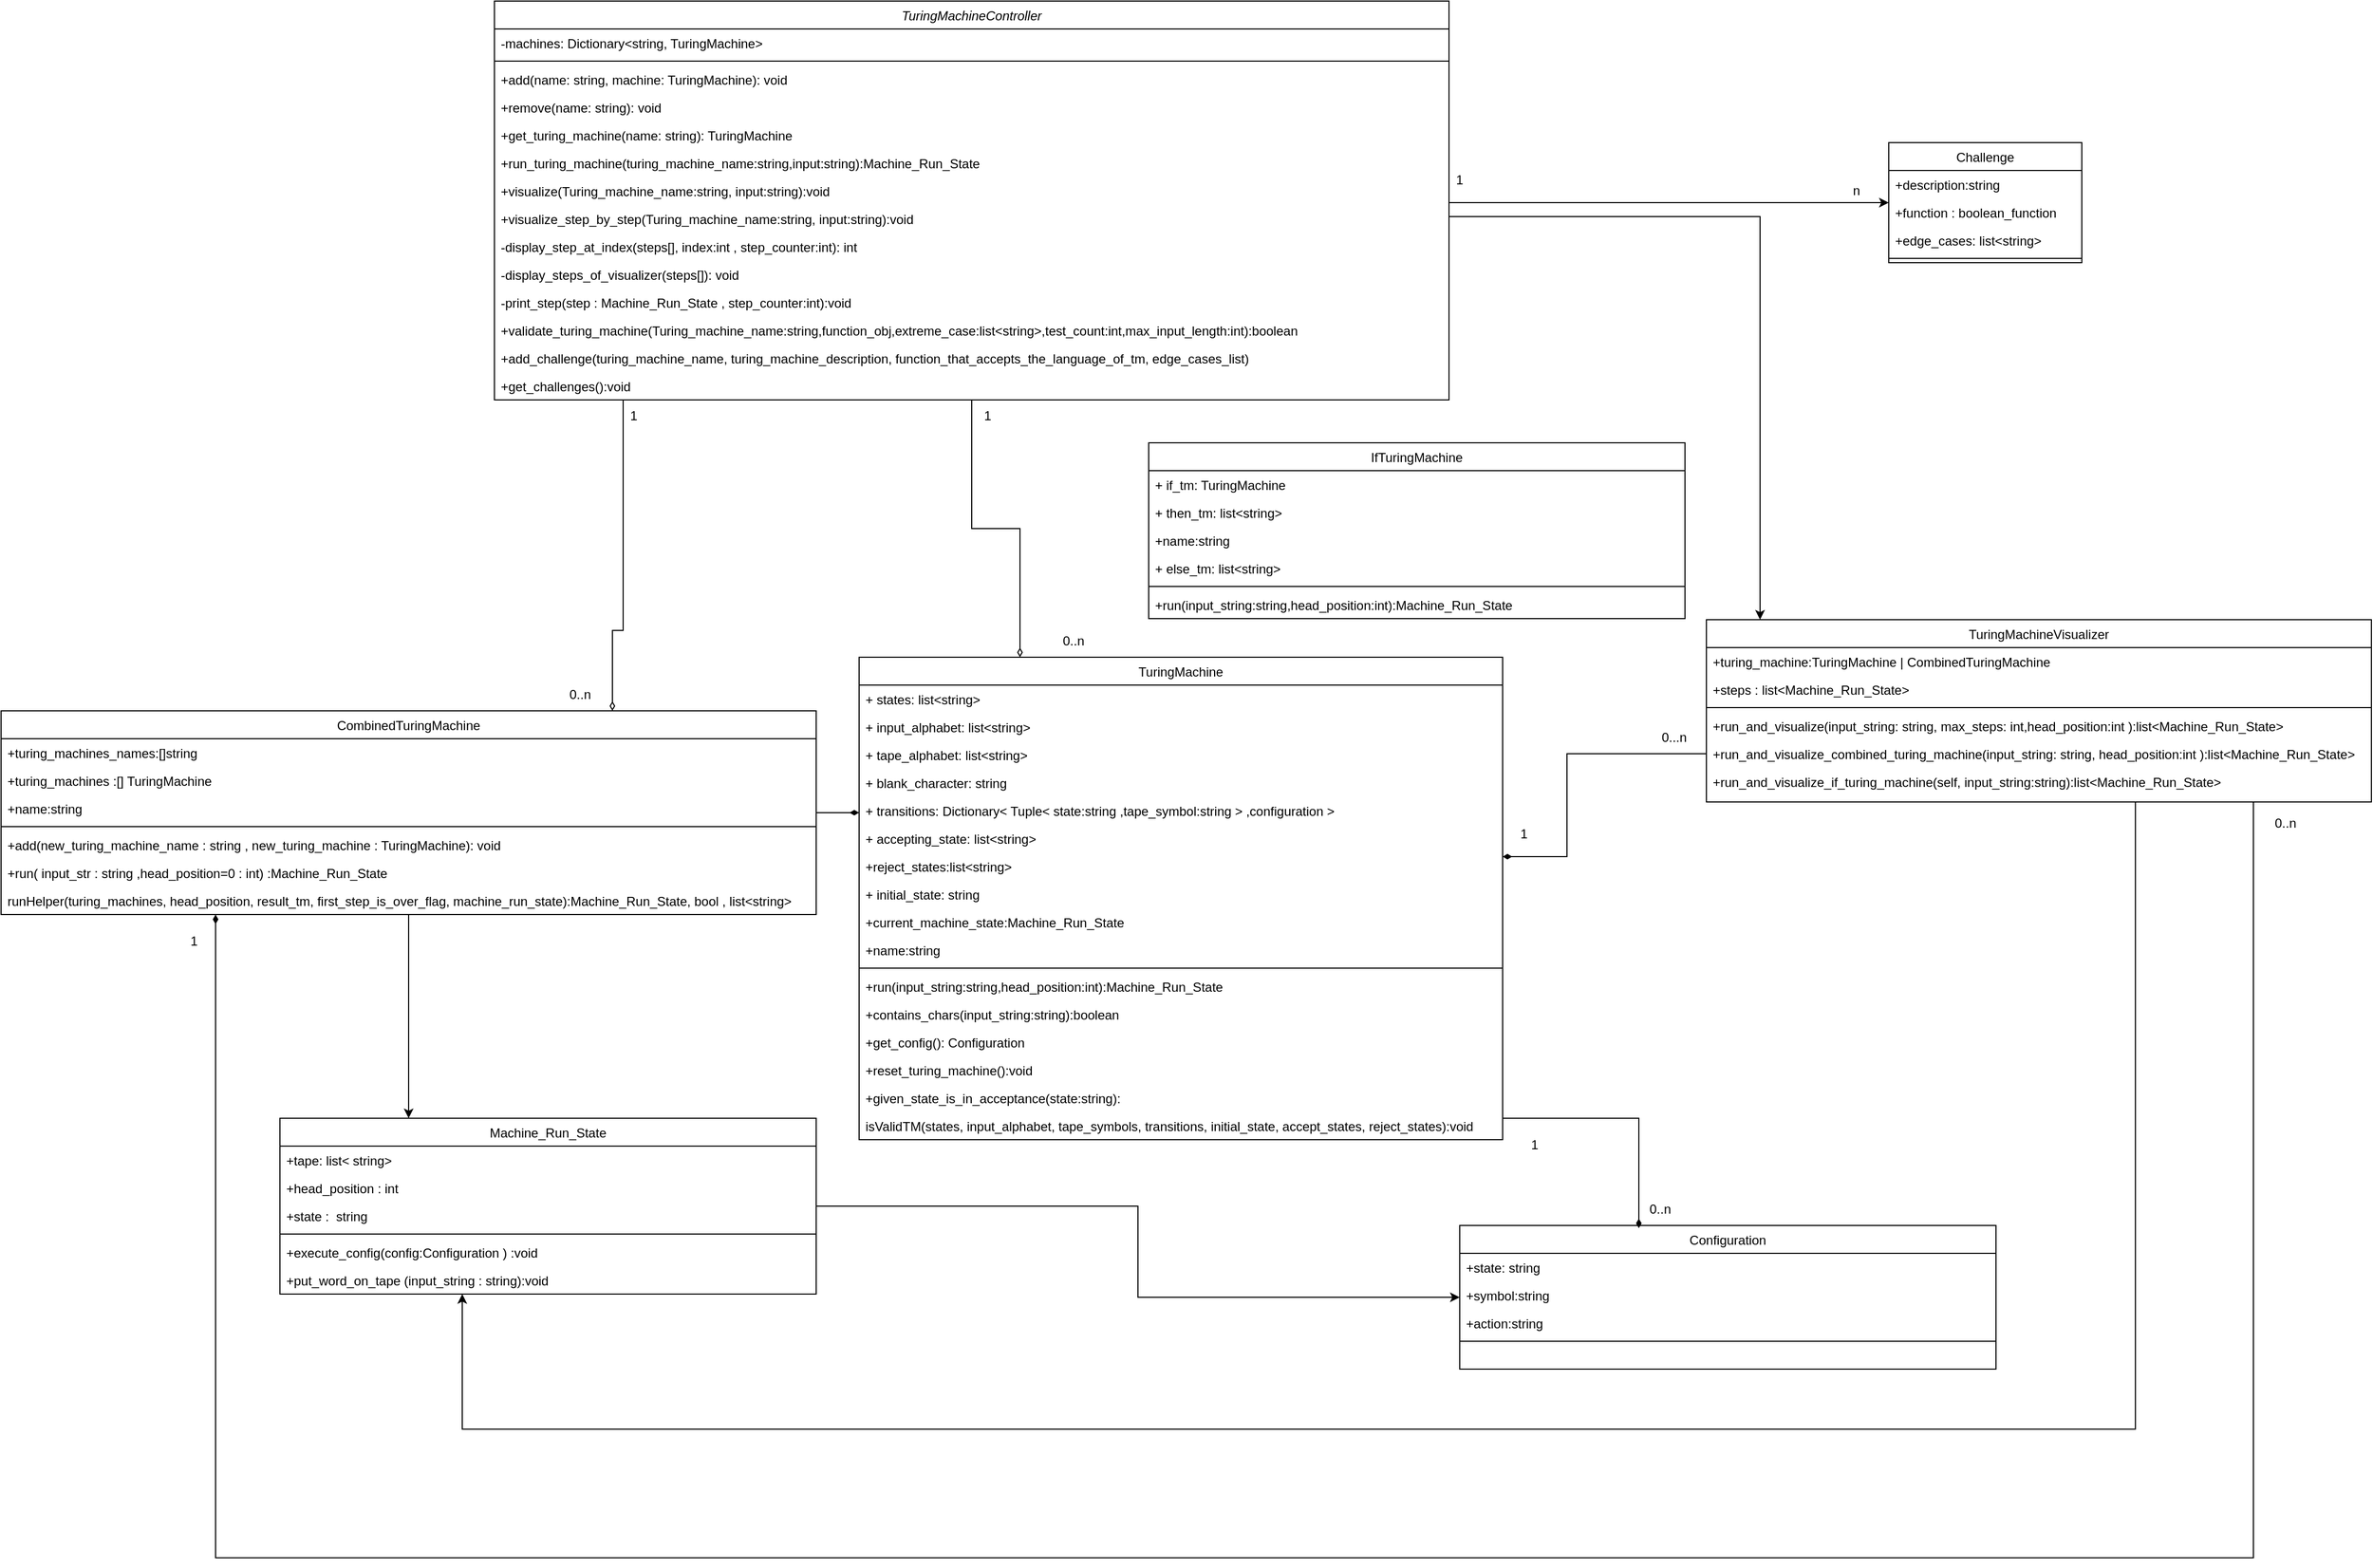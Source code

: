 <mxfile version="24.0.2" type="device">
  <diagram id="C5RBs43oDa-KdzZeNtuy" name="Page-1">
    <mxGraphModel dx="5106" dy="1413" grid="1" gridSize="10" guides="1" tooltips="1" connect="1" arrows="1" fold="1" page="1" pageScale="1" pageWidth="827" pageHeight="1169" math="0" shadow="0">
      <root>
        <mxCell id="WIyWlLk6GJQsqaUBKTNV-0" />
        <mxCell id="WIyWlLk6GJQsqaUBKTNV-1" parent="WIyWlLk6GJQsqaUBKTNV-0" />
        <mxCell id="g4h2Sq82lIJ0HP0wi4-Y-60" style="edgeStyle=orthogonalEdgeStyle;rounded=0;orthogonalLoop=1;jettySize=auto;html=1;entryX=0.25;entryY=0;entryDx=0;entryDy=0;endArrow=diamondThin;endFill=0;" parent="WIyWlLk6GJQsqaUBKTNV-1" source="zkfFHV4jXpPFQw0GAbJ--0" target="g4h2Sq82lIJ0HP0wi4-Y-21" edge="1">
          <mxGeometry relative="1" as="geometry" />
        </mxCell>
        <mxCell id="g4h2Sq82lIJ0HP0wi4-Y-63" style="edgeStyle=orthogonalEdgeStyle;rounded=0;orthogonalLoop=1;jettySize=auto;html=1;endArrow=diamondThin;endFill=0;" parent="WIyWlLk6GJQsqaUBKTNV-1" source="zkfFHV4jXpPFQw0GAbJ--0" target="zkfFHV4jXpPFQw0GAbJ--6" edge="1">
          <mxGeometry relative="1" as="geometry">
            <Array as="points">
              <mxPoint x="-1410" y="595" />
              <mxPoint x="-1420" y="595" />
            </Array>
          </mxGeometry>
        </mxCell>
        <mxCell id="g4h2Sq82lIJ0HP0wi4-Y-76" style="edgeStyle=orthogonalEdgeStyle;rounded=0;orthogonalLoop=1;jettySize=auto;html=1;" parent="WIyWlLk6GJQsqaUBKTNV-1" source="zkfFHV4jXpPFQw0GAbJ--0" target="g4h2Sq82lIJ0HP0wi4-Y-53" edge="1">
          <mxGeometry relative="1" as="geometry">
            <Array as="points">
              <mxPoint x="-350" y="209" />
            </Array>
          </mxGeometry>
        </mxCell>
        <mxCell id="qz5axvLs52qOCtzaKXQh-25" style="edgeStyle=orthogonalEdgeStyle;rounded=0;orthogonalLoop=1;jettySize=auto;html=1;" edge="1" parent="WIyWlLk6GJQsqaUBKTNV-1" source="zkfFHV4jXpPFQw0GAbJ--0" target="qz5axvLs52qOCtzaKXQh-0">
          <mxGeometry relative="1" as="geometry">
            <Array as="points">
              <mxPoint x="-580" y="196" />
              <mxPoint x="-580" y="196" />
            </Array>
          </mxGeometry>
        </mxCell>
        <mxCell id="zkfFHV4jXpPFQw0GAbJ--0" value="TuringMachineController" style="swimlane;fontStyle=2;align=center;verticalAlign=top;childLayout=stackLayout;horizontal=1;startSize=26;horizontalStack=0;resizeParent=1;resizeLast=0;collapsible=1;marginBottom=0;rounded=0;shadow=0;strokeWidth=1;" parent="WIyWlLk6GJQsqaUBKTNV-1" vertex="1">
          <mxGeometry x="-1530" y="8" width="890" height="372" as="geometry">
            <mxRectangle x="230" y="140" width="160" height="26" as="alternateBounds" />
          </mxGeometry>
        </mxCell>
        <mxCell id="zkfFHV4jXpPFQw0GAbJ--1" value="-machines: Dictionary&lt;string, TuringMachine&gt;" style="text;align=left;verticalAlign=top;spacingLeft=4;spacingRight=4;overflow=hidden;rotatable=0;points=[[0,0.5],[1,0.5]];portConstraint=eastwest;" parent="zkfFHV4jXpPFQw0GAbJ--0" vertex="1">
          <mxGeometry y="26" width="890" height="26" as="geometry" />
        </mxCell>
        <mxCell id="zkfFHV4jXpPFQw0GAbJ--4" value="" style="line;html=1;strokeWidth=1;align=left;verticalAlign=middle;spacingTop=-1;spacingLeft=3;spacingRight=3;rotatable=0;labelPosition=right;points=[];portConstraint=eastwest;" parent="zkfFHV4jXpPFQw0GAbJ--0" vertex="1">
          <mxGeometry y="52" width="890" height="8" as="geometry" />
        </mxCell>
        <mxCell id="zkfFHV4jXpPFQw0GAbJ--5" value="+add(name: string, machine: TuringMachine): void" style="text;align=left;verticalAlign=top;spacingLeft=4;spacingRight=4;overflow=hidden;rotatable=0;points=[[0,0.5],[1,0.5]];portConstraint=eastwest;" parent="zkfFHV4jXpPFQw0GAbJ--0" vertex="1">
          <mxGeometry y="60" width="890" height="26" as="geometry" />
        </mxCell>
        <mxCell id="g4h2Sq82lIJ0HP0wi4-Y-3" value="+remove(name: string): void" style="text;align=left;verticalAlign=top;spacingLeft=4;spacingRight=4;overflow=hidden;rotatable=0;points=[[0,0.5],[1,0.5]];portConstraint=eastwest;" parent="zkfFHV4jXpPFQw0GAbJ--0" vertex="1">
          <mxGeometry y="86" width="890" height="26" as="geometry" />
        </mxCell>
        <mxCell id="g4h2Sq82lIJ0HP0wi4-Y-5" value="+get_turing_machine(name: string): TuringMachine" style="text;align=left;verticalAlign=top;spacingLeft=4;spacingRight=4;overflow=hidden;rotatable=0;points=[[0,0.5],[1,0.5]];portConstraint=eastwest;" parent="zkfFHV4jXpPFQw0GAbJ--0" vertex="1">
          <mxGeometry y="112" width="890" height="26" as="geometry" />
        </mxCell>
        <mxCell id="g4h2Sq82lIJ0HP0wi4-Y-6" value="+run_turing_machine(turing_machine_name:string,input:string):Machine_Run_State" style="text;align=left;verticalAlign=top;spacingLeft=4;spacingRight=4;overflow=hidden;rotatable=0;points=[[0,0.5],[1,0.5]];portConstraint=eastwest;" parent="zkfFHV4jXpPFQw0GAbJ--0" vertex="1">
          <mxGeometry y="138" width="890" height="26" as="geometry" />
        </mxCell>
        <mxCell id="g4h2Sq82lIJ0HP0wi4-Y-11" value="+visualize(Turing_machine_name:string, input:string):void    " style="text;align=left;verticalAlign=top;spacingLeft=4;spacingRight=4;overflow=hidden;rotatable=0;points=[[0,0.5],[1,0.5]];portConstraint=eastwest;" parent="zkfFHV4jXpPFQw0GAbJ--0" vertex="1">
          <mxGeometry y="164" width="890" height="26" as="geometry" />
        </mxCell>
        <mxCell id="g4h2Sq82lIJ0HP0wi4-Y-10" value="+visualize_step_by_step(Turing_machine_name:string, input:string):void" style="text;align=left;verticalAlign=top;spacingLeft=4;spacingRight=4;overflow=hidden;rotatable=0;points=[[0,0.5],[1,0.5]];portConstraint=eastwest;" parent="zkfFHV4jXpPFQw0GAbJ--0" vertex="1">
          <mxGeometry y="190" width="890" height="26" as="geometry" />
        </mxCell>
        <mxCell id="g4h2Sq82lIJ0HP0wi4-Y-9" value="-display_step_at_index(steps[], index:int , step_counter:int): int" style="text;align=left;verticalAlign=top;spacingLeft=4;spacingRight=4;overflow=hidden;rotatable=0;points=[[0,0.5],[1,0.5]];portConstraint=eastwest;" parent="zkfFHV4jXpPFQw0GAbJ--0" vertex="1">
          <mxGeometry y="216" width="890" height="26" as="geometry" />
        </mxCell>
        <mxCell id="g4h2Sq82lIJ0HP0wi4-Y-12" value="-display_steps_of_visualizer(steps[]): void" style="text;align=left;verticalAlign=top;spacingLeft=4;spacingRight=4;overflow=hidden;rotatable=0;points=[[0,0.5],[1,0.5]];portConstraint=eastwest;" parent="zkfFHV4jXpPFQw0GAbJ--0" vertex="1">
          <mxGeometry y="242" width="890" height="26" as="geometry" />
        </mxCell>
        <mxCell id="g4h2Sq82lIJ0HP0wi4-Y-13" value="-print_step(step : Machine_Run_State , step_counter:int):void&#xa;" style="text;align=left;verticalAlign=top;spacingLeft=4;spacingRight=4;overflow=hidden;rotatable=0;points=[[0,0.5],[1,0.5]];portConstraint=eastwest;" parent="zkfFHV4jXpPFQw0GAbJ--0" vertex="1">
          <mxGeometry y="268" width="890" height="26" as="geometry" />
        </mxCell>
        <mxCell id="g4h2Sq82lIJ0HP0wi4-Y-15" value="+validate_turing_machine(Turing_machine_name:string,function_obj,extreme_case:list&lt;string&gt;,test_count:int,max_input_length:int):boolean&#xa;" style="text;align=left;verticalAlign=top;spacingLeft=4;spacingRight=4;overflow=hidden;rotatable=0;points=[[0,0.5],[1,0.5]];portConstraint=eastwest;" parent="zkfFHV4jXpPFQw0GAbJ--0" vertex="1">
          <mxGeometry y="294" width="890" height="26" as="geometry" />
        </mxCell>
        <mxCell id="qz5axvLs52qOCtzaKXQh-8" value="+add_challenge(turing_machine_name, turing_machine_description, function_that_accepts_the_language_of_tm, edge_cases_list)" style="text;align=left;verticalAlign=top;spacingLeft=4;spacingRight=4;overflow=hidden;rotatable=0;points=[[0,0.5],[1,0.5]];portConstraint=eastwest;" vertex="1" parent="zkfFHV4jXpPFQw0GAbJ--0">
          <mxGeometry y="320" width="890" height="26" as="geometry" />
        </mxCell>
        <mxCell id="qz5axvLs52qOCtzaKXQh-52" value="+get_challenges():void " style="text;align=left;verticalAlign=top;spacingLeft=4;spacingRight=4;overflow=hidden;rotatable=0;points=[[0,0.5],[1,0.5]];portConstraint=eastwest;" vertex="1" parent="zkfFHV4jXpPFQw0GAbJ--0">
          <mxGeometry y="346" width="890" height="26" as="geometry" />
        </mxCell>
        <mxCell id="g4h2Sq82lIJ0HP0wi4-Y-65" style="edgeStyle=orthogonalEdgeStyle;rounded=0;orthogonalLoop=1;jettySize=auto;html=1;endArrow=diamondThin;endFill=1;" parent="WIyWlLk6GJQsqaUBKTNV-1" source="zkfFHV4jXpPFQw0GAbJ--6" target="g4h2Sq82lIJ0HP0wi4-Y-21" edge="1">
          <mxGeometry relative="1" as="geometry">
            <Array as="points">
              <mxPoint x="-1170" y="740" />
              <mxPoint x="-1170" y="740" />
            </Array>
          </mxGeometry>
        </mxCell>
        <mxCell id="g4h2Sq82lIJ0HP0wi4-Y-67" style="edgeStyle=orthogonalEdgeStyle;rounded=0;orthogonalLoop=1;jettySize=auto;html=1;" parent="WIyWlLk6GJQsqaUBKTNV-1" source="zkfFHV4jXpPFQw0GAbJ--6" target="g4h2Sq82lIJ0HP0wi4-Y-46" edge="1">
          <mxGeometry relative="1" as="geometry">
            <Array as="points">
              <mxPoint x="-1480" y="1162" />
            </Array>
          </mxGeometry>
        </mxCell>
        <mxCell id="zkfFHV4jXpPFQw0GAbJ--6" value="CombinedTuringMachine" style="swimlane;fontStyle=0;align=center;verticalAlign=top;childLayout=stackLayout;horizontal=1;startSize=26;horizontalStack=0;resizeParent=1;resizeLast=0;collapsible=1;marginBottom=0;rounded=0;shadow=0;strokeWidth=1;" parent="WIyWlLk6GJQsqaUBKTNV-1" vertex="1">
          <mxGeometry x="-1990" y="670" width="760" height="190" as="geometry">
            <mxRectangle x="130" y="380" width="160" height="26" as="alternateBounds" />
          </mxGeometry>
        </mxCell>
        <mxCell id="zkfFHV4jXpPFQw0GAbJ--7" value="+turing_machines_names:[]string" style="text;align=left;verticalAlign=top;spacingLeft=4;spacingRight=4;overflow=hidden;rotatable=0;points=[[0,0.5],[1,0.5]];portConstraint=eastwest;" parent="zkfFHV4jXpPFQw0GAbJ--6" vertex="1">
          <mxGeometry y="26" width="760" height="26" as="geometry" />
        </mxCell>
        <mxCell id="zkfFHV4jXpPFQw0GAbJ--8" value="+turing_machines :[] TuringMachine" style="text;align=left;verticalAlign=top;spacingLeft=4;spacingRight=4;overflow=hidden;rotatable=0;points=[[0,0.5],[1,0.5]];portConstraint=eastwest;rounded=0;shadow=0;html=0;" parent="zkfFHV4jXpPFQw0GAbJ--6" vertex="1">
          <mxGeometry y="52" width="760" height="26" as="geometry" />
        </mxCell>
        <mxCell id="qz5axvLs52qOCtzaKXQh-46" value="+name:string" style="text;align=left;verticalAlign=top;spacingLeft=4;spacingRight=4;overflow=hidden;rotatable=0;points=[[0,0.5],[1,0.5]];portConstraint=eastwest;" vertex="1" parent="zkfFHV4jXpPFQw0GAbJ--6">
          <mxGeometry y="78" width="760" height="26" as="geometry" />
        </mxCell>
        <mxCell id="zkfFHV4jXpPFQw0GAbJ--9" value="" style="line;html=1;strokeWidth=1;align=left;verticalAlign=middle;spacingTop=-1;spacingLeft=3;spacingRight=3;rotatable=0;labelPosition=right;points=[];portConstraint=eastwest;" parent="zkfFHV4jXpPFQw0GAbJ--6" vertex="1">
          <mxGeometry y="104" width="760" height="8" as="geometry" />
        </mxCell>
        <mxCell id="zkfFHV4jXpPFQw0GAbJ--11" value="+add(new_turing_machine_name : string , new_turing_machine : TuringMachine): void " style="text;align=left;verticalAlign=top;spacingLeft=4;spacingRight=4;overflow=hidden;rotatable=0;points=[[0,0.5],[1,0.5]];portConstraint=eastwest;" parent="zkfFHV4jXpPFQw0GAbJ--6" vertex="1">
          <mxGeometry y="112" width="760" height="26" as="geometry" />
        </mxCell>
        <mxCell id="g4h2Sq82lIJ0HP0wi4-Y-19" value="+run( input_str : string ,head_position=0 : int) :Machine_Run_State" style="text;align=left;verticalAlign=top;spacingLeft=4;spacingRight=4;overflow=hidden;rotatable=0;points=[[0,0.5],[1,0.5]];portConstraint=eastwest;" parent="zkfFHV4jXpPFQw0GAbJ--6" vertex="1">
          <mxGeometry y="138" width="760" height="26" as="geometry" />
        </mxCell>
        <mxCell id="qz5axvLs52qOCtzaKXQh-50" value="runHelper(turing_machines, head_position, result_tm, first_step_is_over_flag, machine_run_state):Machine_Run_State, bool , list&lt;string&gt;" style="text;align=left;verticalAlign=top;spacingLeft=4;spacingRight=4;overflow=hidden;rotatable=0;points=[[0,0.5],[1,0.5]];portConstraint=eastwest;" vertex="1" parent="zkfFHV4jXpPFQw0GAbJ--6">
          <mxGeometry y="164" width="760" height="26" as="geometry" />
        </mxCell>
        <mxCell id="g4h2Sq82lIJ0HP0wi4-Y-21" value="TuringMachine" style="swimlane;fontStyle=0;align=center;verticalAlign=top;childLayout=stackLayout;horizontal=1;startSize=26;horizontalStack=0;resizeParent=1;resizeLast=0;collapsible=1;marginBottom=0;rounded=0;shadow=0;strokeWidth=1;" parent="WIyWlLk6GJQsqaUBKTNV-1" vertex="1">
          <mxGeometry x="-1190" y="620" width="600" height="450" as="geometry">
            <mxRectangle x="130" y="380" width="160" height="26" as="alternateBounds" />
          </mxGeometry>
        </mxCell>
        <mxCell id="g4h2Sq82lIJ0HP0wi4-Y-22" value="+ states: list&lt;string&gt;" style="text;align=left;verticalAlign=top;spacingLeft=4;spacingRight=4;overflow=hidden;rotatable=0;points=[[0,0.5],[1,0.5]];portConstraint=eastwest;" parent="g4h2Sq82lIJ0HP0wi4-Y-21" vertex="1">
          <mxGeometry y="26" width="600" height="26" as="geometry" />
        </mxCell>
        <mxCell id="g4h2Sq82lIJ0HP0wi4-Y-29" value="+ input_alphabet: list&lt;string&gt;" style="text;align=left;verticalAlign=top;spacingLeft=4;spacingRight=4;overflow=hidden;rotatable=0;points=[[0,0.5],[1,0.5]];portConstraint=eastwest;" parent="g4h2Sq82lIJ0HP0wi4-Y-21" vertex="1">
          <mxGeometry y="52" width="600" height="26" as="geometry" />
        </mxCell>
        <mxCell id="g4h2Sq82lIJ0HP0wi4-Y-31" value="+ tape_alphabet: list&lt;string&gt;" style="text;align=left;verticalAlign=top;spacingLeft=4;spacingRight=4;overflow=hidden;rotatable=0;points=[[0,0.5],[1,0.5]];portConstraint=eastwest;rounded=0;shadow=0;html=0;" parent="g4h2Sq82lIJ0HP0wi4-Y-21" vertex="1">
          <mxGeometry y="78" width="600" height="26" as="geometry" />
        </mxCell>
        <mxCell id="g4h2Sq82lIJ0HP0wi4-Y-32" value="+ blank_character: string" style="text;align=left;verticalAlign=top;spacingLeft=4;spacingRight=4;overflow=hidden;rotatable=0;points=[[0,0.5],[1,0.5]];portConstraint=eastwest;" parent="g4h2Sq82lIJ0HP0wi4-Y-21" vertex="1">
          <mxGeometry y="104" width="600" height="26" as="geometry" />
        </mxCell>
        <mxCell id="g4h2Sq82lIJ0HP0wi4-Y-33" value="+ transitions: Dictionary&lt; Tuple&lt; state:string ,tape_symbol:string &gt; ,configuration &gt;" style="text;align=left;verticalAlign=top;spacingLeft=4;spacingRight=4;overflow=hidden;rotatable=0;points=[[0,0.5],[1,0.5]];portConstraint=eastwest;" parent="g4h2Sq82lIJ0HP0wi4-Y-21" vertex="1">
          <mxGeometry y="130" width="600" height="26" as="geometry" />
        </mxCell>
        <mxCell id="g4h2Sq82lIJ0HP0wi4-Y-34" value="+ accepting_state: list&lt;string&gt;" style="text;align=left;verticalAlign=top;spacingLeft=4;spacingRight=4;overflow=hidden;rotatable=0;points=[[0,0.5],[1,0.5]];portConstraint=eastwest;rounded=0;shadow=0;html=0;" parent="g4h2Sq82lIJ0HP0wi4-Y-21" vertex="1">
          <mxGeometry y="156" width="600" height="26" as="geometry" />
        </mxCell>
        <mxCell id="qz5axvLs52qOCtzaKXQh-48" value="+reject_states:list&lt;string&gt;" style="text;align=left;verticalAlign=top;spacingLeft=4;spacingRight=4;overflow=hidden;rotatable=0;points=[[0,0.5],[1,0.5]];portConstraint=eastwest;" vertex="1" parent="g4h2Sq82lIJ0HP0wi4-Y-21">
          <mxGeometry y="182" width="600" height="26" as="geometry" />
        </mxCell>
        <mxCell id="g4h2Sq82lIJ0HP0wi4-Y-30" value="+ initial_state: string" style="text;align=left;verticalAlign=top;spacingLeft=4;spacingRight=4;overflow=hidden;rotatable=0;points=[[0,0.5],[1,0.5]];portConstraint=eastwest;" parent="g4h2Sq82lIJ0HP0wi4-Y-21" vertex="1">
          <mxGeometry y="208" width="600" height="26" as="geometry" />
        </mxCell>
        <mxCell id="g4h2Sq82lIJ0HP0wi4-Y-28" value="+current_machine_state:Machine_Run_State" style="text;align=left;verticalAlign=top;spacingLeft=4;spacingRight=4;overflow=hidden;rotatable=0;points=[[0,0.5],[1,0.5]];portConstraint=eastwest;" parent="g4h2Sq82lIJ0HP0wi4-Y-21" vertex="1">
          <mxGeometry y="234" width="600" height="26" as="geometry" />
        </mxCell>
        <mxCell id="qz5axvLs52qOCtzaKXQh-45" value="+name:string" style="text;align=left;verticalAlign=top;spacingLeft=4;spacingRight=4;overflow=hidden;rotatable=0;points=[[0,0.5],[1,0.5]];portConstraint=eastwest;" vertex="1" parent="g4h2Sq82lIJ0HP0wi4-Y-21">
          <mxGeometry y="260" width="600" height="26" as="geometry" />
        </mxCell>
        <mxCell id="g4h2Sq82lIJ0HP0wi4-Y-25" value="" style="line;html=1;strokeWidth=1;align=left;verticalAlign=middle;spacingTop=-1;spacingLeft=3;spacingRight=3;rotatable=0;labelPosition=right;points=[];portConstraint=eastwest;" parent="g4h2Sq82lIJ0HP0wi4-Y-21" vertex="1">
          <mxGeometry y="286" width="600" height="8" as="geometry" />
        </mxCell>
        <mxCell id="g4h2Sq82lIJ0HP0wi4-Y-26" value="+run(input_string:string,head_position:int):Machine_Run_State" style="text;align=left;verticalAlign=top;spacingLeft=4;spacingRight=4;overflow=hidden;rotatable=0;points=[[0,0.5],[1,0.5]];portConstraint=eastwest;" parent="g4h2Sq82lIJ0HP0wi4-Y-21" vertex="1">
          <mxGeometry y="294" width="600" height="26" as="geometry" />
        </mxCell>
        <mxCell id="g4h2Sq82lIJ0HP0wi4-Y-27" value="+contains_chars(input_string:string):boolean" style="text;align=left;verticalAlign=top;spacingLeft=4;spacingRight=4;overflow=hidden;rotatable=0;points=[[0,0.5],[1,0.5]];portConstraint=eastwest;" parent="g4h2Sq82lIJ0HP0wi4-Y-21" vertex="1">
          <mxGeometry y="320" width="600" height="26" as="geometry" />
        </mxCell>
        <mxCell id="g4h2Sq82lIJ0HP0wi4-Y-36" value="+get_config(): Configuration" style="text;align=left;verticalAlign=top;spacingLeft=4;spacingRight=4;overflow=hidden;rotatable=0;points=[[0,0.5],[1,0.5]];portConstraint=eastwest;" parent="g4h2Sq82lIJ0HP0wi4-Y-21" vertex="1">
          <mxGeometry y="346" width="600" height="26" as="geometry" />
        </mxCell>
        <mxCell id="g4h2Sq82lIJ0HP0wi4-Y-37" value="+reset_turing_machine():void" style="text;align=left;verticalAlign=top;spacingLeft=4;spacingRight=4;overflow=hidden;rotatable=0;points=[[0,0.5],[1,0.5]];portConstraint=eastwest;" parent="g4h2Sq82lIJ0HP0wi4-Y-21" vertex="1">
          <mxGeometry y="372" width="600" height="26" as="geometry" />
        </mxCell>
        <mxCell id="g4h2Sq82lIJ0HP0wi4-Y-35" value="+given_state_is_in_acceptance(state:string):" style="text;align=left;verticalAlign=top;spacingLeft=4;spacingRight=4;overflow=hidden;rotatable=0;points=[[0,0.5],[1,0.5]];portConstraint=eastwest;" parent="g4h2Sq82lIJ0HP0wi4-Y-21" vertex="1">
          <mxGeometry y="398" width="600" height="26" as="geometry" />
        </mxCell>
        <mxCell id="qz5axvLs52qOCtzaKXQh-49" value="isValidTM(states, input_alphabet, tape_symbols, transitions, initial_state, accept_states, reject_states):void" style="text;align=left;verticalAlign=top;spacingLeft=4;spacingRight=4;overflow=hidden;rotatable=0;points=[[0,0.5],[1,0.5]];portConstraint=eastwest;" vertex="1" parent="g4h2Sq82lIJ0HP0wi4-Y-21">
          <mxGeometry y="424" width="600" height="26" as="geometry" />
        </mxCell>
        <mxCell id="g4h2Sq82lIJ0HP0wi4-Y-38" value="Configuration" style="swimlane;fontStyle=0;align=center;verticalAlign=top;childLayout=stackLayout;horizontal=1;startSize=26;horizontalStack=0;resizeParent=1;resizeLast=0;collapsible=1;marginBottom=0;rounded=0;shadow=0;strokeWidth=1;" parent="WIyWlLk6GJQsqaUBKTNV-1" vertex="1">
          <mxGeometry x="-630" y="1150" width="500" height="134" as="geometry">
            <mxRectangle x="130" y="380" width="160" height="26" as="alternateBounds" />
          </mxGeometry>
        </mxCell>
        <mxCell id="g4h2Sq82lIJ0HP0wi4-Y-39" value="+state: string" style="text;align=left;verticalAlign=top;spacingLeft=4;spacingRight=4;overflow=hidden;rotatable=0;points=[[0,0.5],[1,0.5]];portConstraint=eastwest;" parent="g4h2Sq82lIJ0HP0wi4-Y-38" vertex="1">
          <mxGeometry y="26" width="500" height="26" as="geometry" />
        </mxCell>
        <mxCell id="g4h2Sq82lIJ0HP0wi4-Y-40" value="+symbol:string" style="text;align=left;verticalAlign=top;spacingLeft=4;spacingRight=4;overflow=hidden;rotatable=0;points=[[0,0.5],[1,0.5]];portConstraint=eastwest;rounded=0;shadow=0;html=0;" parent="g4h2Sq82lIJ0HP0wi4-Y-38" vertex="1">
          <mxGeometry y="52" width="500" height="26" as="geometry" />
        </mxCell>
        <mxCell id="g4h2Sq82lIJ0HP0wi4-Y-41" value="+action:string" style="text;align=left;verticalAlign=top;spacingLeft=4;spacingRight=4;overflow=hidden;rotatable=0;points=[[0,0.5],[1,0.5]];portConstraint=eastwest;rounded=0;shadow=0;html=0;" parent="g4h2Sq82lIJ0HP0wi4-Y-38" vertex="1">
          <mxGeometry y="78" width="500" height="26" as="geometry" />
        </mxCell>
        <mxCell id="g4h2Sq82lIJ0HP0wi4-Y-42" value="" style="line;html=1;strokeWidth=1;align=left;verticalAlign=middle;spacingTop=-1;spacingLeft=3;spacingRight=3;rotatable=0;labelPosition=right;points=[];portConstraint=eastwest;" parent="g4h2Sq82lIJ0HP0wi4-Y-38" vertex="1">
          <mxGeometry y="104" width="500" height="8" as="geometry" />
        </mxCell>
        <mxCell id="g4h2Sq82lIJ0HP0wi4-Y-69" style="edgeStyle=orthogonalEdgeStyle;rounded=0;orthogonalLoop=1;jettySize=auto;html=1;" parent="WIyWlLk6GJQsqaUBKTNV-1" source="g4h2Sq82lIJ0HP0wi4-Y-46" target="g4h2Sq82lIJ0HP0wi4-Y-38" edge="1">
          <mxGeometry relative="1" as="geometry" />
        </mxCell>
        <mxCell id="g4h2Sq82lIJ0HP0wi4-Y-46" value="Machine_Run_State" style="swimlane;fontStyle=0;align=center;verticalAlign=top;childLayout=stackLayout;horizontal=1;startSize=26;horizontalStack=0;resizeParent=1;resizeLast=0;collapsible=1;marginBottom=0;rounded=0;shadow=0;strokeWidth=1;" parent="WIyWlLk6GJQsqaUBKTNV-1" vertex="1">
          <mxGeometry x="-1730" y="1050" width="500" height="164" as="geometry">
            <mxRectangle x="130" y="380" width="160" height="26" as="alternateBounds" />
          </mxGeometry>
        </mxCell>
        <mxCell id="g4h2Sq82lIJ0HP0wi4-Y-47" value="+tape: list&lt; string&gt;" style="text;align=left;verticalAlign=top;spacingLeft=4;spacingRight=4;overflow=hidden;rotatable=0;points=[[0,0.5],[1,0.5]];portConstraint=eastwest;" parent="g4h2Sq82lIJ0HP0wi4-Y-46" vertex="1">
          <mxGeometry y="26" width="500" height="26" as="geometry" />
        </mxCell>
        <mxCell id="g4h2Sq82lIJ0HP0wi4-Y-48" value="+head_position : int" style="text;align=left;verticalAlign=top;spacingLeft=4;spacingRight=4;overflow=hidden;rotatable=0;points=[[0,0.5],[1,0.5]];portConstraint=eastwest;rounded=0;shadow=0;html=0;" parent="g4h2Sq82lIJ0HP0wi4-Y-46" vertex="1">
          <mxGeometry y="52" width="500" height="26" as="geometry" />
        </mxCell>
        <mxCell id="g4h2Sq82lIJ0HP0wi4-Y-49" value="+state :  string" style="text;align=left;verticalAlign=top;spacingLeft=4;spacingRight=4;overflow=hidden;rotatable=0;points=[[0,0.5],[1,0.5]];portConstraint=eastwest;rounded=0;shadow=0;html=0;" parent="g4h2Sq82lIJ0HP0wi4-Y-46" vertex="1">
          <mxGeometry y="78" width="500" height="26" as="geometry" />
        </mxCell>
        <mxCell id="g4h2Sq82lIJ0HP0wi4-Y-50" value="" style="line;html=1;strokeWidth=1;align=left;verticalAlign=middle;spacingTop=-1;spacingLeft=3;spacingRight=3;rotatable=0;labelPosition=right;points=[];portConstraint=eastwest;" parent="g4h2Sq82lIJ0HP0wi4-Y-46" vertex="1">
          <mxGeometry y="104" width="500" height="8" as="geometry" />
        </mxCell>
        <mxCell id="g4h2Sq82lIJ0HP0wi4-Y-51" value="+execute_config(config:Configuration ) :void" style="text;align=left;verticalAlign=top;spacingLeft=4;spacingRight=4;overflow=hidden;rotatable=0;points=[[0,0.5],[1,0.5]];portConstraint=eastwest;rounded=0;shadow=0;html=0;" parent="g4h2Sq82lIJ0HP0wi4-Y-46" vertex="1">
          <mxGeometry y="112" width="500" height="26" as="geometry" />
        </mxCell>
        <mxCell id="g4h2Sq82lIJ0HP0wi4-Y-52" value="+put_word_on_tape (input_string : string):void" style="text;align=left;verticalAlign=top;spacingLeft=4;spacingRight=4;overflow=hidden;rotatable=0;points=[[0,0.5],[1,0.5]];portConstraint=eastwest;rounded=0;shadow=0;html=0;" parent="g4h2Sq82lIJ0HP0wi4-Y-46" vertex="1">
          <mxGeometry y="138" width="500" height="26" as="geometry" />
        </mxCell>
        <mxCell id="g4h2Sq82lIJ0HP0wi4-Y-64" style="edgeStyle=orthogonalEdgeStyle;rounded=0;orthogonalLoop=1;jettySize=auto;html=1;endArrow=diamondThin;endFill=1;" parent="WIyWlLk6GJQsqaUBKTNV-1" source="g4h2Sq82lIJ0HP0wi4-Y-53" target="g4h2Sq82lIJ0HP0wi4-Y-21" edge="1">
          <mxGeometry relative="1" as="geometry">
            <Array as="points">
              <mxPoint x="-530" y="710" />
              <mxPoint x="-530" y="806" />
            </Array>
          </mxGeometry>
        </mxCell>
        <mxCell id="g4h2Sq82lIJ0HP0wi4-Y-73" style="edgeStyle=orthogonalEdgeStyle;rounded=0;orthogonalLoop=1;jettySize=auto;html=1;endArrow=diamondThin;endFill=1;" parent="WIyWlLk6GJQsqaUBKTNV-1" source="g4h2Sq82lIJ0HP0wi4-Y-53" target="zkfFHV4jXpPFQw0GAbJ--6" edge="1">
          <mxGeometry relative="1" as="geometry">
            <Array as="points">
              <mxPoint x="110" y="1460" />
              <mxPoint x="-1790" y="1460" />
              <mxPoint x="-1790" y="820" />
            </Array>
          </mxGeometry>
        </mxCell>
        <mxCell id="g4h2Sq82lIJ0HP0wi4-Y-77" style="edgeStyle=orthogonalEdgeStyle;rounded=0;orthogonalLoop=1;jettySize=auto;html=1;" parent="WIyWlLk6GJQsqaUBKTNV-1" source="g4h2Sq82lIJ0HP0wi4-Y-53" target="g4h2Sq82lIJ0HP0wi4-Y-46" edge="1">
          <mxGeometry relative="1" as="geometry">
            <Array as="points">
              <mxPoint y="1340" />
              <mxPoint x="-1560" y="1340" />
            </Array>
          </mxGeometry>
        </mxCell>
        <mxCell id="g4h2Sq82lIJ0HP0wi4-Y-53" value="TuringMachineVisualizer" style="swimlane;fontStyle=0;align=center;verticalAlign=top;childLayout=stackLayout;horizontal=1;startSize=26;horizontalStack=0;resizeParent=1;resizeLast=0;collapsible=1;marginBottom=0;rounded=0;shadow=0;strokeWidth=1;" parent="WIyWlLk6GJQsqaUBKTNV-1" vertex="1">
          <mxGeometry x="-400" y="585" width="620" height="170" as="geometry">
            <mxRectangle x="130" y="380" width="160" height="26" as="alternateBounds" />
          </mxGeometry>
        </mxCell>
        <mxCell id="g4h2Sq82lIJ0HP0wi4-Y-54" value="+turing_machine:TuringMachine | CombinedTuringMachine" style="text;align=left;verticalAlign=top;spacingLeft=4;spacingRight=4;overflow=hidden;rotatable=0;points=[[0,0.5],[1,0.5]];portConstraint=eastwest;" parent="g4h2Sq82lIJ0HP0wi4-Y-53" vertex="1">
          <mxGeometry y="26" width="620" height="26" as="geometry" />
        </mxCell>
        <mxCell id="g4h2Sq82lIJ0HP0wi4-Y-56" value="+steps : list&lt;Machine_Run_State&gt;" style="text;align=left;verticalAlign=top;spacingLeft=4;spacingRight=4;overflow=hidden;rotatable=0;points=[[0,0.5],[1,0.5]];portConstraint=eastwest;rounded=0;shadow=0;html=0;" parent="g4h2Sq82lIJ0HP0wi4-Y-53" vertex="1">
          <mxGeometry y="52" width="620" height="26" as="geometry" />
        </mxCell>
        <mxCell id="g4h2Sq82lIJ0HP0wi4-Y-57" value="" style="line;html=1;strokeWidth=1;align=left;verticalAlign=middle;spacingTop=-1;spacingLeft=3;spacingRight=3;rotatable=0;labelPosition=right;points=[];portConstraint=eastwest;" parent="g4h2Sq82lIJ0HP0wi4-Y-53" vertex="1">
          <mxGeometry y="78" width="620" height="8" as="geometry" />
        </mxCell>
        <mxCell id="g4h2Sq82lIJ0HP0wi4-Y-58" value="+run_and_visualize(input_string: string, max_steps: int,head_position:int ):list&lt;Machine_Run_State&gt;" style="text;align=left;verticalAlign=top;spacingLeft=4;spacingRight=4;overflow=hidden;rotatable=0;points=[[0,0.5],[1,0.5]];portConstraint=eastwest;" parent="g4h2Sq82lIJ0HP0wi4-Y-53" vertex="1">
          <mxGeometry y="86" width="620" height="26" as="geometry" />
        </mxCell>
        <mxCell id="g4h2Sq82lIJ0HP0wi4-Y-59" value="+run_and_visualize_combined_turing_machine(input_string: string, head_position:int ):list&lt;Machine_Run_State&gt;" style="text;align=left;verticalAlign=top;spacingLeft=4;spacingRight=4;overflow=hidden;rotatable=0;points=[[0,0.5],[1,0.5]];portConstraint=eastwest;" parent="g4h2Sq82lIJ0HP0wi4-Y-53" vertex="1">
          <mxGeometry y="112" width="620" height="26" as="geometry" />
        </mxCell>
        <mxCell id="qz5axvLs52qOCtzaKXQh-51" value="+run_and_visualize_if_turing_machine(self, input_string:string):list&lt;Machine_Run_State&gt;" style="text;align=left;verticalAlign=top;spacingLeft=4;spacingRight=4;overflow=hidden;rotatable=0;points=[[0,0.5],[1,0.5]];portConstraint=eastwest;" vertex="1" parent="g4h2Sq82lIJ0HP0wi4-Y-53">
          <mxGeometry y="138" width="620" height="26" as="geometry" />
        </mxCell>
        <mxCell id="g4h2Sq82lIJ0HP0wi4-Y-68" style="edgeStyle=orthogonalEdgeStyle;rounded=0;orthogonalLoop=1;jettySize=auto;html=1;entryX=0.334;entryY=0.019;entryDx=0;entryDy=0;entryPerimeter=0;endArrow=diamondThin;endFill=1;" parent="WIyWlLk6GJQsqaUBKTNV-1" source="g4h2Sq82lIJ0HP0wi4-Y-21" target="g4h2Sq82lIJ0HP0wi4-Y-38" edge="1">
          <mxGeometry relative="1" as="geometry">
            <Array as="points">
              <mxPoint x="-463" y="1050" />
            </Array>
          </mxGeometry>
        </mxCell>
        <mxCell id="g4h2Sq82lIJ0HP0wi4-Y-84" value="0..n" style="text;html=1;align=center;verticalAlign=middle;whiteSpace=wrap;rounded=0;" parent="WIyWlLk6GJQsqaUBKTNV-1" vertex="1">
          <mxGeometry x="-1020" y="590" width="60" height="30" as="geometry" />
        </mxCell>
        <mxCell id="g4h2Sq82lIJ0HP0wi4-Y-85" value="1" style="text;html=1;align=center;verticalAlign=middle;whiteSpace=wrap;rounded=0;" parent="WIyWlLk6GJQsqaUBKTNV-1" vertex="1">
          <mxGeometry x="-1100" y="380" width="60" height="30" as="geometry" />
        </mxCell>
        <mxCell id="g4h2Sq82lIJ0HP0wi4-Y-86" value="1" style="text;html=1;align=center;verticalAlign=middle;whiteSpace=wrap;rounded=0;" parent="WIyWlLk6GJQsqaUBKTNV-1" vertex="1">
          <mxGeometry x="-1430" y="380" width="60" height="30" as="geometry" />
        </mxCell>
        <mxCell id="g4h2Sq82lIJ0HP0wi4-Y-88" value="0..n" style="text;html=1;align=center;verticalAlign=middle;whiteSpace=wrap;rounded=0;" parent="WIyWlLk6GJQsqaUBKTNV-1" vertex="1">
          <mxGeometry x="-1480" y="640" width="60" height="30" as="geometry" />
        </mxCell>
        <mxCell id="g4h2Sq82lIJ0HP0wi4-Y-89" value="1" style="text;html=1;align=center;verticalAlign=middle;whiteSpace=wrap;rounded=0;" parent="WIyWlLk6GJQsqaUBKTNV-1" vertex="1">
          <mxGeometry x="-600" y="770" width="60" height="30" as="geometry" />
        </mxCell>
        <mxCell id="g4h2Sq82lIJ0HP0wi4-Y-90" value="0...n" style="text;html=1;align=center;verticalAlign=middle;whiteSpace=wrap;rounded=0;" parent="WIyWlLk6GJQsqaUBKTNV-1" vertex="1">
          <mxGeometry x="-460" y="680" width="60" height="30" as="geometry" />
        </mxCell>
        <mxCell id="g4h2Sq82lIJ0HP0wi4-Y-91" value="0..n" style="text;html=1;align=center;verticalAlign=middle;whiteSpace=wrap;rounded=0;" parent="WIyWlLk6GJQsqaUBKTNV-1" vertex="1">
          <mxGeometry x="110" y="760" width="60" height="30" as="geometry" />
        </mxCell>
        <mxCell id="g4h2Sq82lIJ0HP0wi4-Y-92" value="1" style="text;html=1;align=center;verticalAlign=middle;whiteSpace=wrap;rounded=0;" parent="WIyWlLk6GJQsqaUBKTNV-1" vertex="1">
          <mxGeometry x="-1840" y="870" width="60" height="30" as="geometry" />
        </mxCell>
        <mxCell id="g4h2Sq82lIJ0HP0wi4-Y-93" value="0..n" style="text;html=1;align=center;verticalAlign=middle;whiteSpace=wrap;rounded=0;" parent="WIyWlLk6GJQsqaUBKTNV-1" vertex="1">
          <mxGeometry x="-473" y="1120" width="60" height="30" as="geometry" />
        </mxCell>
        <mxCell id="g4h2Sq82lIJ0HP0wi4-Y-94" value="1" style="text;html=1;align=center;verticalAlign=middle;whiteSpace=wrap;rounded=0;" parent="WIyWlLk6GJQsqaUBKTNV-1" vertex="1">
          <mxGeometry x="-590" y="1060" width="60" height="30" as="geometry" />
        </mxCell>
        <mxCell id="qz5axvLs52qOCtzaKXQh-0" value="Challenge" style="swimlane;fontStyle=0;align=center;verticalAlign=top;childLayout=stackLayout;horizontal=1;startSize=26;horizontalStack=0;resizeParent=1;resizeLast=0;collapsible=1;marginBottom=0;rounded=0;shadow=0;strokeWidth=1;" vertex="1" parent="WIyWlLk6GJQsqaUBKTNV-1">
          <mxGeometry x="-230" y="140" width="180" height="112" as="geometry">
            <mxRectangle x="130" y="380" width="160" height="26" as="alternateBounds" />
          </mxGeometry>
        </mxCell>
        <mxCell id="qz5axvLs52qOCtzaKXQh-1" value="+description:string" style="text;align=left;verticalAlign=top;spacingLeft=4;spacingRight=4;overflow=hidden;rotatable=0;points=[[0,0.5],[1,0.5]];portConstraint=eastwest;" vertex="1" parent="qz5axvLs52qOCtzaKXQh-0">
          <mxGeometry y="26" width="180" height="26" as="geometry" />
        </mxCell>
        <mxCell id="qz5axvLs52qOCtzaKXQh-2" value="+function : boolean_function&#xa;" style="text;align=left;verticalAlign=top;spacingLeft=4;spacingRight=4;overflow=hidden;rotatable=0;points=[[0,0.5],[1,0.5]];portConstraint=eastwest;rounded=0;shadow=0;html=0;" vertex="1" parent="qz5axvLs52qOCtzaKXQh-0">
          <mxGeometry y="52" width="180" height="26" as="geometry" />
        </mxCell>
        <mxCell id="qz5axvLs52qOCtzaKXQh-6" value="+edge_cases: list&lt;string&gt;&#xa;" style="text;align=left;verticalAlign=top;spacingLeft=4;spacingRight=4;overflow=hidden;rotatable=0;points=[[0,0.5],[1,0.5]];portConstraint=eastwest;rounded=0;shadow=0;html=0;" vertex="1" parent="qz5axvLs52qOCtzaKXQh-0">
          <mxGeometry y="78" width="180" height="26" as="geometry" />
        </mxCell>
        <mxCell id="qz5axvLs52qOCtzaKXQh-3" value="" style="line;html=1;strokeWidth=1;align=left;verticalAlign=middle;spacingTop=-1;spacingLeft=3;spacingRight=3;rotatable=0;labelPosition=right;points=[];portConstraint=eastwest;" vertex="1" parent="qz5axvLs52qOCtzaKXQh-0">
          <mxGeometry y="104" width="180" height="8" as="geometry" />
        </mxCell>
        <mxCell id="qz5axvLs52qOCtzaKXQh-26" value="1" style="text;html=1;align=center;verticalAlign=middle;whiteSpace=wrap;rounded=0;" vertex="1" parent="WIyWlLk6GJQsqaUBKTNV-1">
          <mxGeometry x="-660" y="160" width="60" height="30" as="geometry" />
        </mxCell>
        <mxCell id="qz5axvLs52qOCtzaKXQh-27" value="n" style="text;html=1;align=center;verticalAlign=middle;whiteSpace=wrap;rounded=0;" vertex="1" parent="WIyWlLk6GJQsqaUBKTNV-1">
          <mxGeometry x="-290" y="170" width="60" height="30" as="geometry" />
        </mxCell>
        <mxCell id="qz5axvLs52qOCtzaKXQh-28" value="IfTuringMachine" style="swimlane;fontStyle=0;align=center;verticalAlign=top;childLayout=stackLayout;horizontal=1;startSize=26;horizontalStack=0;resizeParent=1;resizeLast=0;collapsible=1;marginBottom=0;rounded=0;shadow=0;strokeWidth=1;" vertex="1" parent="WIyWlLk6GJQsqaUBKTNV-1">
          <mxGeometry x="-920" y="420" width="500" height="164" as="geometry">
            <mxRectangle x="130" y="380" width="160" height="26" as="alternateBounds" />
          </mxGeometry>
        </mxCell>
        <mxCell id="qz5axvLs52qOCtzaKXQh-29" value="+ if_tm: TuringMachine" style="text;align=left;verticalAlign=top;spacingLeft=4;spacingRight=4;overflow=hidden;rotatable=0;points=[[0,0.5],[1,0.5]];portConstraint=eastwest;" vertex="1" parent="qz5axvLs52qOCtzaKXQh-28">
          <mxGeometry y="26" width="500" height="26" as="geometry" />
        </mxCell>
        <mxCell id="qz5axvLs52qOCtzaKXQh-30" value="+ then_tm: list&lt;string&gt;" style="text;align=left;verticalAlign=top;spacingLeft=4;spacingRight=4;overflow=hidden;rotatable=0;points=[[0,0.5],[1,0.5]];portConstraint=eastwest;" vertex="1" parent="qz5axvLs52qOCtzaKXQh-28">
          <mxGeometry y="52" width="500" height="26" as="geometry" />
        </mxCell>
        <mxCell id="qz5axvLs52qOCtzaKXQh-47" value="+name:string" style="text;align=left;verticalAlign=top;spacingLeft=4;spacingRight=4;overflow=hidden;rotatable=0;points=[[0,0.5],[1,0.5]];portConstraint=eastwest;" vertex="1" parent="qz5axvLs52qOCtzaKXQh-28">
          <mxGeometry y="78" width="500" height="26" as="geometry" />
        </mxCell>
        <mxCell id="qz5axvLs52qOCtzaKXQh-31" value="+ else_tm: list&lt;string&gt;" style="text;align=left;verticalAlign=top;spacingLeft=4;spacingRight=4;overflow=hidden;rotatable=0;points=[[0,0.5],[1,0.5]];portConstraint=eastwest;rounded=0;shadow=0;html=0;" vertex="1" parent="qz5axvLs52qOCtzaKXQh-28">
          <mxGeometry y="104" width="500" height="26" as="geometry" />
        </mxCell>
        <mxCell id="qz5axvLs52qOCtzaKXQh-37" value="" style="line;html=1;strokeWidth=1;align=left;verticalAlign=middle;spacingTop=-1;spacingLeft=3;spacingRight=3;rotatable=0;labelPosition=right;points=[];portConstraint=eastwest;" vertex="1" parent="qz5axvLs52qOCtzaKXQh-28">
          <mxGeometry y="130" width="500" height="8" as="geometry" />
        </mxCell>
        <mxCell id="qz5axvLs52qOCtzaKXQh-38" value="+run(input_string:string,head_position:int):Machine_Run_State" style="text;align=left;verticalAlign=top;spacingLeft=4;spacingRight=4;overflow=hidden;rotatable=0;points=[[0,0.5],[1,0.5]];portConstraint=eastwest;" vertex="1" parent="qz5axvLs52qOCtzaKXQh-28">
          <mxGeometry y="138" width="500" height="26" as="geometry" />
        </mxCell>
      </root>
    </mxGraphModel>
  </diagram>
</mxfile>
